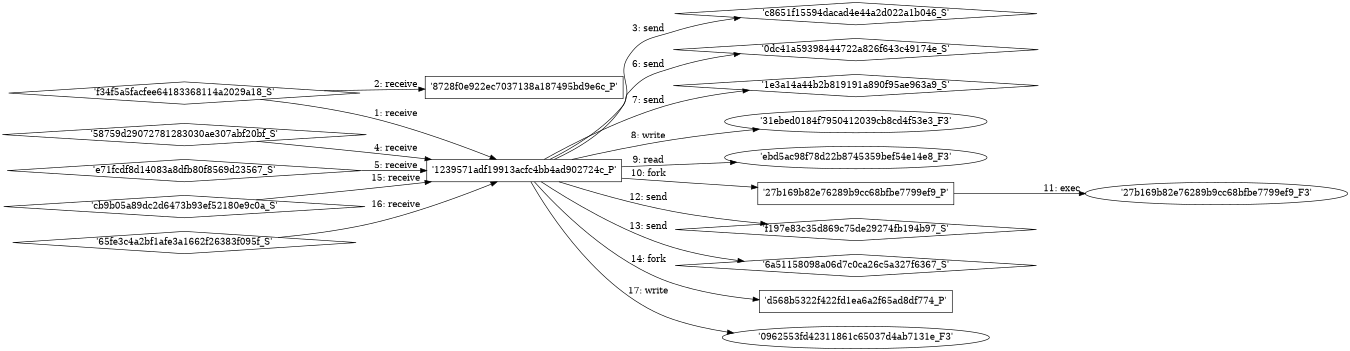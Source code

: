 digraph "D:\Learning\Paper\apt\基于CTI的攻击预警\Dataset\攻击图\ASGfromALLCTI\Flamer Used QA Module to Thwart Antivirus.dot" {
rankdir="LR"
size="9"
fixedsize="false"
splines="true"
nodesep=0.3
ranksep=0
fontsize=10
overlap="scalexy"
engine= "neato"
	"'1239571adf19913acfc4bb4ad902724c_P'" [node_type=Process shape=box]
	"'f34f5a5facfee64183368114a2029a18_S'" [node_type=Socket shape=diamond]
	"'f34f5a5facfee64183368114a2029a18_S'" -> "'1239571adf19913acfc4bb4ad902724c_P'" [label="1: receive"]
	"'8728f0e922ec7037138a187495bd9e6c_P'" [node_type=Process shape=box]
	"'f34f5a5facfee64183368114a2029a18_S'" [node_type=Socket shape=diamond]
	"'f34f5a5facfee64183368114a2029a18_S'" -> "'8728f0e922ec7037138a187495bd9e6c_P'" [label="2: receive"]
	"'c8651f15594dacad4e44a2d022a1b046_S'" [node_type=Socket shape=diamond]
	"'1239571adf19913acfc4bb4ad902724c_P'" [node_type=Process shape=box]
	"'1239571adf19913acfc4bb4ad902724c_P'" -> "'c8651f15594dacad4e44a2d022a1b046_S'" [label="3: send"]
	"'1239571adf19913acfc4bb4ad902724c_P'" [node_type=Process shape=box]
	"'58759d29072781283030ae307abf20bf_S'" [node_type=Socket shape=diamond]
	"'58759d29072781283030ae307abf20bf_S'" -> "'1239571adf19913acfc4bb4ad902724c_P'" [label="4: receive"]
	"'1239571adf19913acfc4bb4ad902724c_P'" [node_type=Process shape=box]
	"'e71fcdf8d14083a8dfb80f8569d23567_S'" [node_type=Socket shape=diamond]
	"'e71fcdf8d14083a8dfb80f8569d23567_S'" -> "'1239571adf19913acfc4bb4ad902724c_P'" [label="5: receive"]
	"'0dc41a59398444722a826f643c49174e_S'" [node_type=Socket shape=diamond]
	"'1239571adf19913acfc4bb4ad902724c_P'" [node_type=Process shape=box]
	"'1239571adf19913acfc4bb4ad902724c_P'" -> "'0dc41a59398444722a826f643c49174e_S'" [label="6: send"]
	"'1e3a14a44b2b819191a890f95ae963a9_S'" [node_type=Socket shape=diamond]
	"'1239571adf19913acfc4bb4ad902724c_P'" [node_type=Process shape=box]
	"'1239571adf19913acfc4bb4ad902724c_P'" -> "'1e3a14a44b2b819191a890f95ae963a9_S'" [label="7: send"]
	"'31ebed0184f7950412039cb8cd4f53e3_F3'" [node_type=file shape=ellipse]
	"'1239571adf19913acfc4bb4ad902724c_P'" [node_type=Process shape=box]
	"'1239571adf19913acfc4bb4ad902724c_P'" -> "'31ebed0184f7950412039cb8cd4f53e3_F3'" [label="8: write"]
	"'ebd5ac98f78d22b8745359bef54e14e8_F3'" [node_type=file shape=ellipse]
	"'1239571adf19913acfc4bb4ad902724c_P'" [node_type=Process shape=box]
	"'1239571adf19913acfc4bb4ad902724c_P'" -> "'ebd5ac98f78d22b8745359bef54e14e8_F3'" [label="9: read"]
	"'1239571adf19913acfc4bb4ad902724c_P'" [node_type=Process shape=box]
	"'27b169b82e76289b9cc68bfbe7799ef9_P'" [node_type=Process shape=box]
	"'1239571adf19913acfc4bb4ad902724c_P'" -> "'27b169b82e76289b9cc68bfbe7799ef9_P'" [label="10: fork"]
	"'27b169b82e76289b9cc68bfbe7799ef9_P'" [node_type=Process shape=box]
	"'27b169b82e76289b9cc68bfbe7799ef9_F3'" [node_type=File shape=ellipse]
	"'27b169b82e76289b9cc68bfbe7799ef9_P'" -> "'27b169b82e76289b9cc68bfbe7799ef9_F3'" [label="11: exec"]
	"'f197e83c35d869c75de29274fb194b97_S'" [node_type=Socket shape=diamond]
	"'1239571adf19913acfc4bb4ad902724c_P'" [node_type=Process shape=box]
	"'1239571adf19913acfc4bb4ad902724c_P'" -> "'f197e83c35d869c75de29274fb194b97_S'" [label="12: send"]
	"'6a51158098a06d7c0ca26c5a327f6367_S'" [node_type=Socket shape=diamond]
	"'1239571adf19913acfc4bb4ad902724c_P'" [node_type=Process shape=box]
	"'1239571adf19913acfc4bb4ad902724c_P'" -> "'6a51158098a06d7c0ca26c5a327f6367_S'" [label="13: send"]
	"'1239571adf19913acfc4bb4ad902724c_P'" [node_type=Process shape=box]
	"'d568b5322f422fd1ea6a2f65ad8df774_P'" [node_type=Process shape=box]
	"'1239571adf19913acfc4bb4ad902724c_P'" -> "'d568b5322f422fd1ea6a2f65ad8df774_P'" [label="14: fork"]
	"'1239571adf19913acfc4bb4ad902724c_P'" [node_type=Process shape=box]
	"'cb9b05a89dc2d6473b93ef52180e9c0a_S'" [node_type=Socket shape=diamond]
	"'cb9b05a89dc2d6473b93ef52180e9c0a_S'" -> "'1239571adf19913acfc4bb4ad902724c_P'" [label="15: receive"]
	"'1239571adf19913acfc4bb4ad902724c_P'" [node_type=Process shape=box]
	"'65fe3c4a2bf1afe3a1662f26383f095f_S'" [node_type=Socket shape=diamond]
	"'65fe3c4a2bf1afe3a1662f26383f095f_S'" -> "'1239571adf19913acfc4bb4ad902724c_P'" [label="16: receive"]
	"'0962553fd42311861c65037d4ab7131e_F3'" [node_type=file shape=ellipse]
	"'1239571adf19913acfc4bb4ad902724c_P'" [node_type=Process shape=box]
	"'1239571adf19913acfc4bb4ad902724c_P'" -> "'0962553fd42311861c65037d4ab7131e_F3'" [label="17: write"]
}
